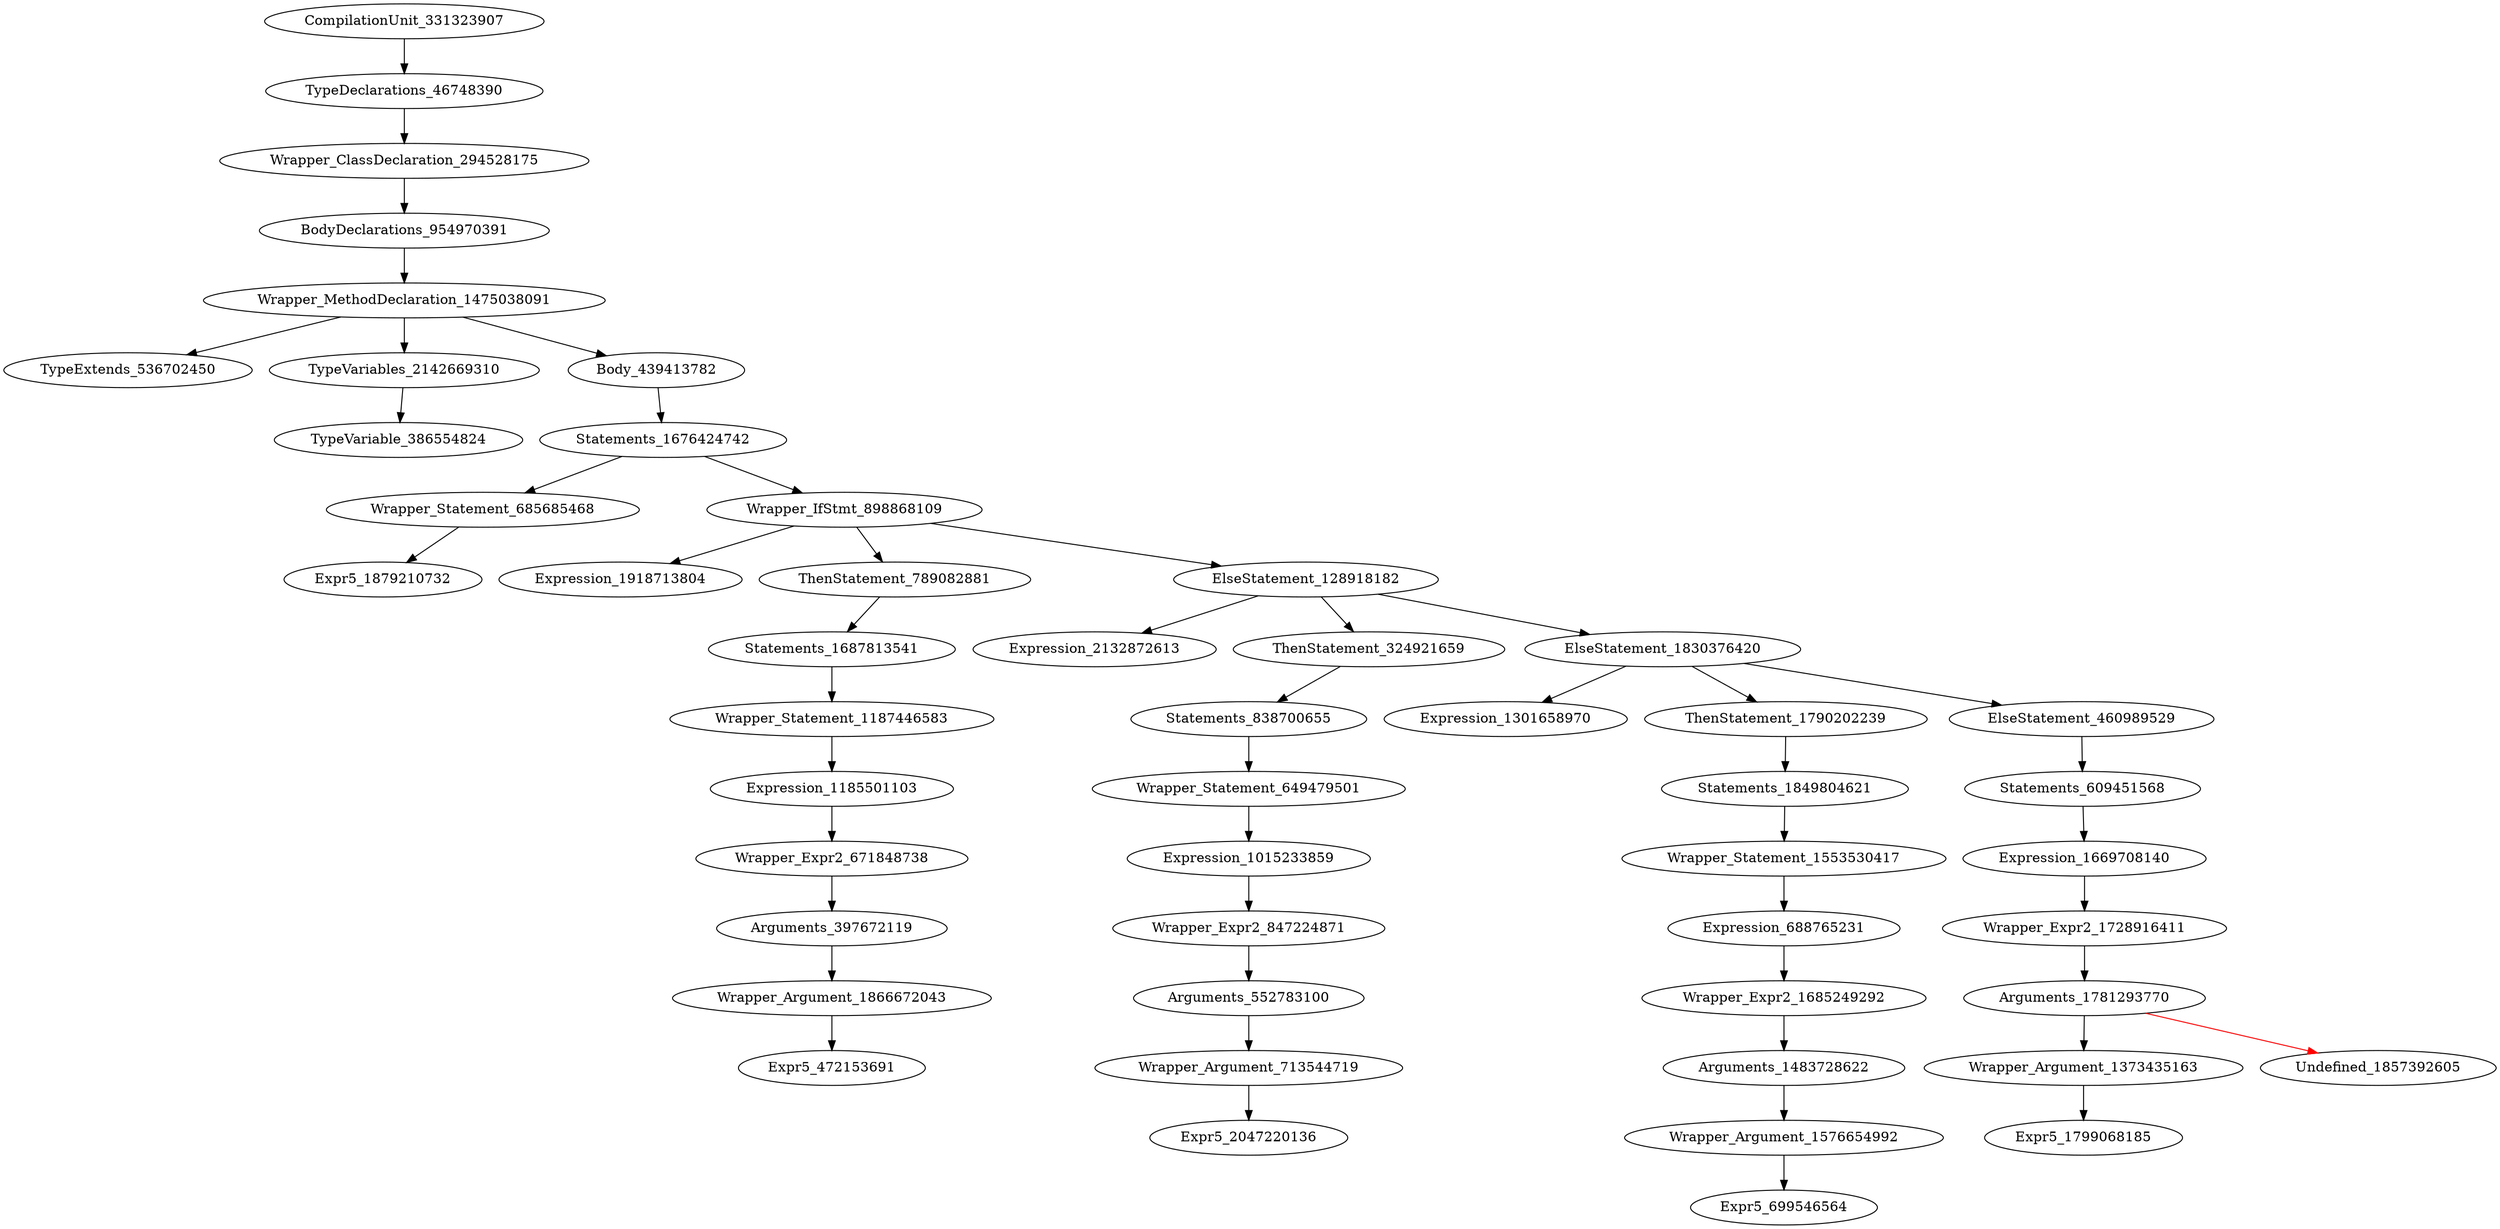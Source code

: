 digraph {
CompilationUnit_331323907 -> TypeDeclarations_46748390
TypeDeclarations_46748390 -> Wrapper_ClassDeclaration_294528175
Wrapper_ClassDeclaration_294528175 -> BodyDeclarations_954970391
BodyDeclarations_954970391 -> Wrapper_MethodDeclaration_1475038091
Wrapper_MethodDeclaration_1475038091 -> TypeExtends_536702450
Wrapper_MethodDeclaration_1475038091 -> TypeVariables_2142669310
Wrapper_MethodDeclaration_1475038091 -> Body_439413782
TypeVariables_2142669310 -> TypeVariable_386554824
Body_439413782 -> Statements_1676424742
Statements_1676424742 -> Wrapper_Statement_685685468
Statements_1676424742 -> Wrapper_IfStmt_898868109
Wrapper_Statement_685685468 -> Expr5_1879210732
Wrapper_IfStmt_898868109 -> Expression_1918713804
Wrapper_IfStmt_898868109 -> ThenStatement_789082881
Wrapper_IfStmt_898868109 -> ElseStatement_128918182
ThenStatement_789082881 -> Statements_1687813541
ElseStatement_128918182 -> Expression_2132872613
ElseStatement_128918182 -> ThenStatement_324921659
ElseStatement_128918182 -> ElseStatement_1830376420
Statements_1687813541 -> Wrapper_Statement_1187446583
ThenStatement_324921659 -> Statements_838700655
ElseStatement_1830376420 -> Expression_1301658970
ElseStatement_1830376420 -> ThenStatement_1790202239
ElseStatement_1830376420 -> ElseStatement_460989529
Wrapper_Statement_1187446583 -> Expression_1185501103
Statements_838700655 -> Wrapper_Statement_649479501
ThenStatement_1790202239 -> Statements_1849804621
ElseStatement_460989529 -> Statements_609451568
Expression_1185501103 -> Wrapper_Expr2_671848738
Wrapper_Statement_649479501 -> Expression_1015233859
Statements_1849804621 -> Wrapper_Statement_1553530417
Statements_609451568 -> Expression_1669708140
Wrapper_Expr2_671848738 -> Arguments_397672119
Expression_1015233859 -> Wrapper_Expr2_847224871
Wrapper_Statement_1553530417 -> Expression_688765231
Expression_1669708140 -> Wrapper_Expr2_1728916411
Arguments_397672119 -> Wrapper_Argument_1866672043
Wrapper_Expr2_847224871 -> Arguments_552783100
Expression_688765231 -> Wrapper_Expr2_1685249292
Wrapper_Expr2_1728916411 -> Arguments_1781293770
Wrapper_Argument_1866672043 -> Expr5_472153691
Arguments_552783100 -> Wrapper_Argument_713544719
Wrapper_Expr2_1685249292 -> Arguments_1483728622
Arguments_1781293770 -> Wrapper_Argument_1373435163
Arguments_1781293770 -> Undefined_1857392605 [color = red] 
Wrapper_Argument_713544719 -> Expr5_2047220136
Arguments_1483728622 -> Wrapper_Argument_1576654992
Wrapper_Argument_1373435163 -> Expr5_1799068185
Wrapper_Argument_1576654992 -> Expr5_699546564
}